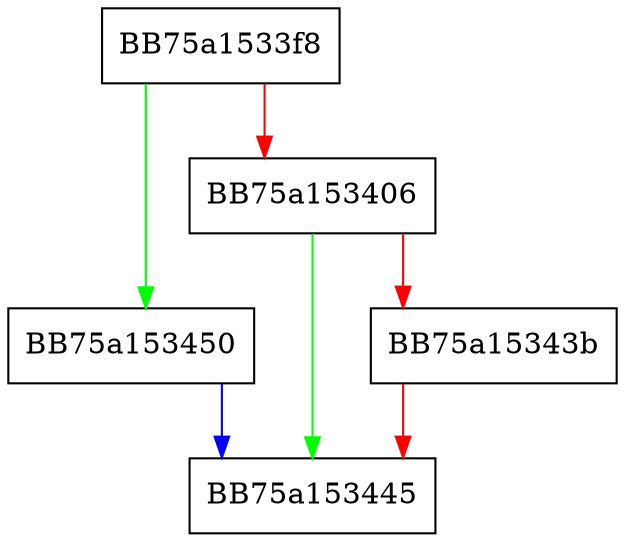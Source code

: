 digraph PushStringFromUnicode {
  node [shape="box"];
  graph [splines=ortho];
  BB75a1533f8 -> BB75a153450 [color="green"];
  BB75a1533f8 -> BB75a153406 [color="red"];
  BB75a153406 -> BB75a153445 [color="green"];
  BB75a153406 -> BB75a15343b [color="red"];
  BB75a15343b -> BB75a153445 [color="red"];
  BB75a153450 -> BB75a153445 [color="blue"];
}